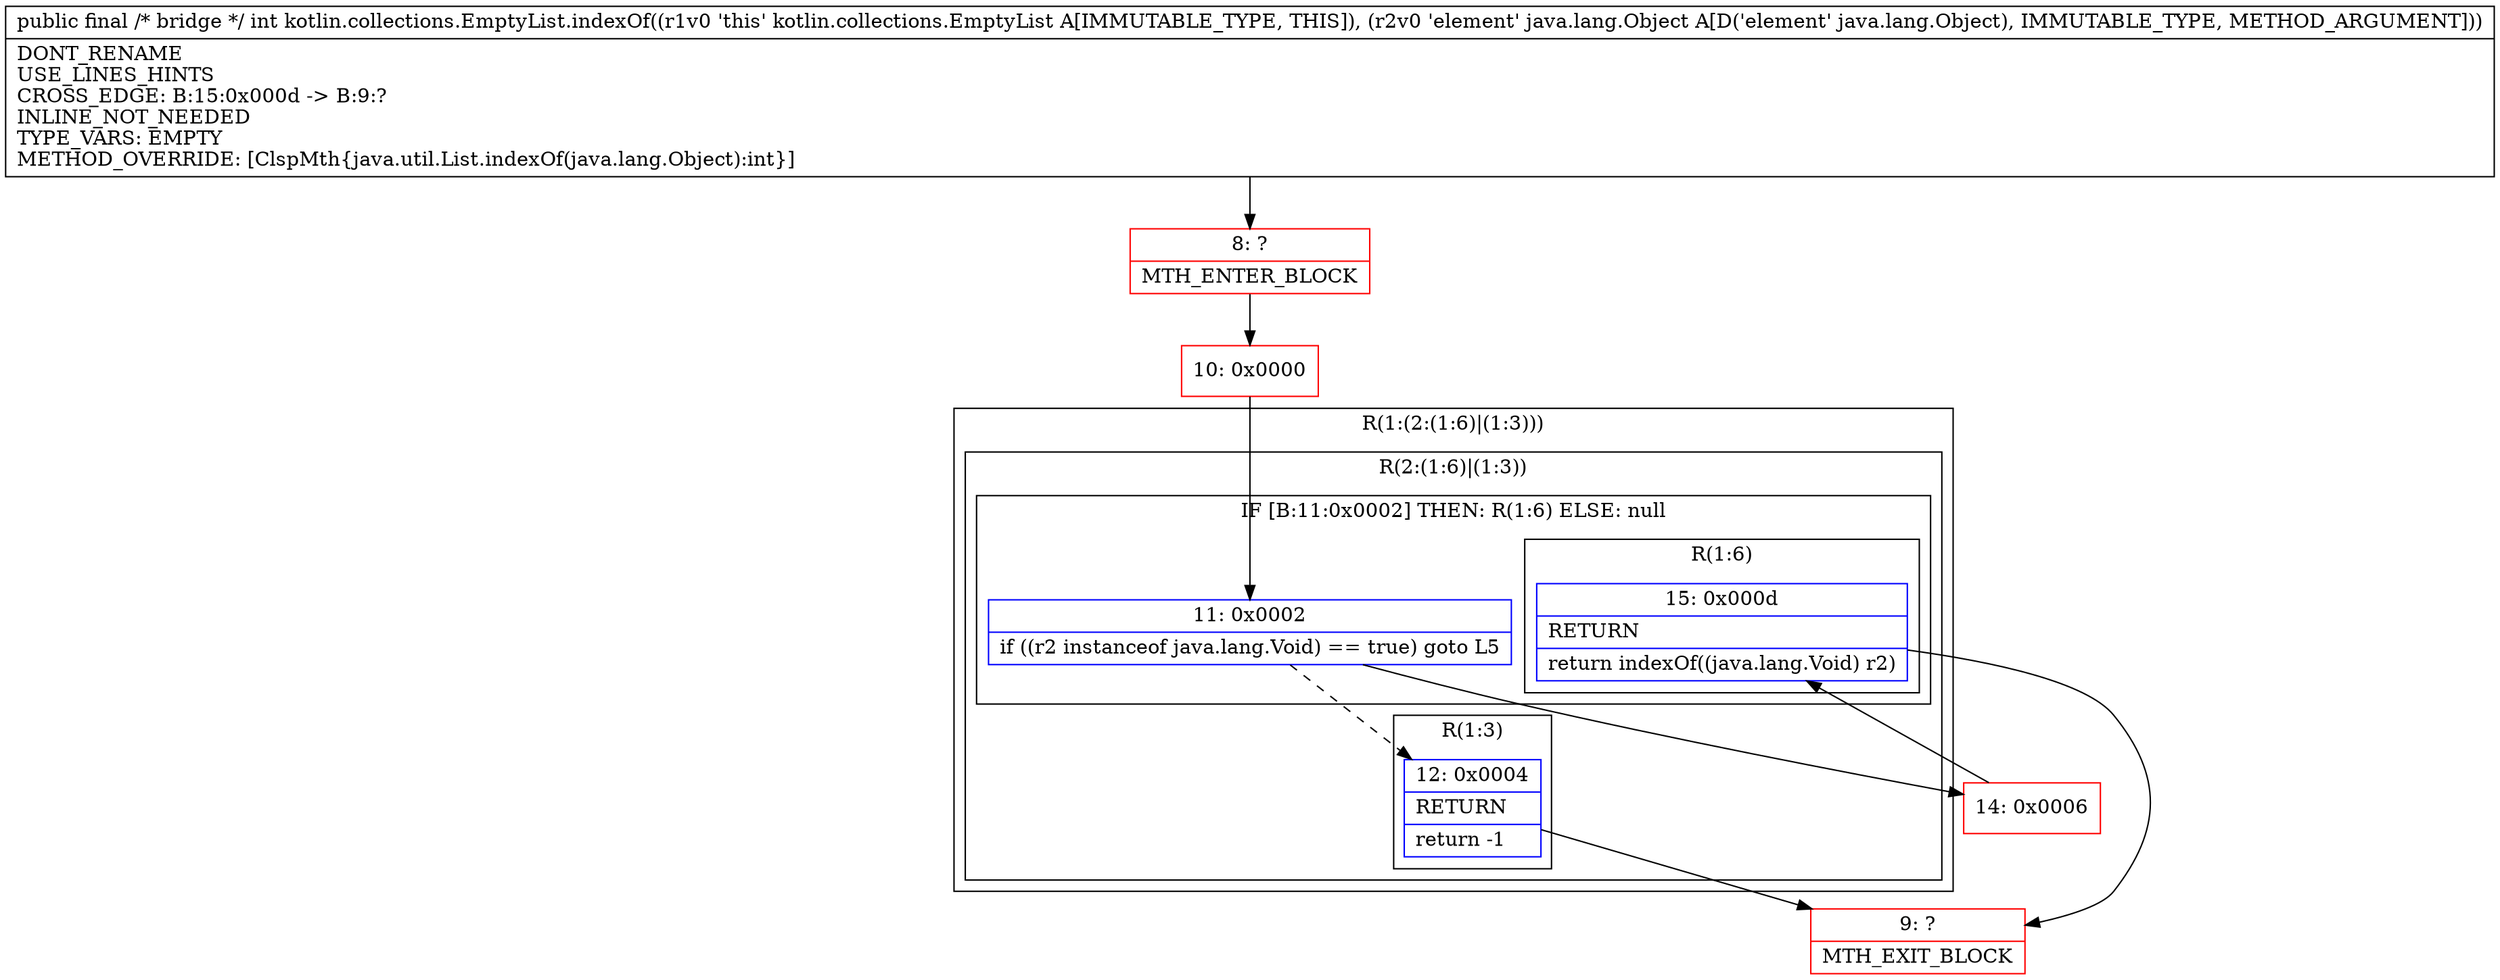 digraph "CFG forkotlin.collections.EmptyList.indexOf(Ljava\/lang\/Object;)I" {
subgraph cluster_Region_1184144432 {
label = "R(1:(2:(1:6)|(1:3)))";
node [shape=record,color=blue];
subgraph cluster_Region_1533127763 {
label = "R(2:(1:6)|(1:3))";
node [shape=record,color=blue];
subgraph cluster_IfRegion_1472570012 {
label = "IF [B:11:0x0002] THEN: R(1:6) ELSE: null";
node [shape=record,color=blue];
Node_11 [shape=record,label="{11\:\ 0x0002|if ((r2 instanceof java.lang.Void) == true) goto L5\l}"];
subgraph cluster_Region_1046626641 {
label = "R(1:6)";
node [shape=record,color=blue];
Node_15 [shape=record,label="{15\:\ 0x000d|RETURN\l|return indexOf((java.lang.Void) r2)\l}"];
}
}
subgraph cluster_Region_1551183793 {
label = "R(1:3)";
node [shape=record,color=blue];
Node_12 [shape=record,label="{12\:\ 0x0004|RETURN\l|return \-1\l}"];
}
}
}
Node_8 [shape=record,color=red,label="{8\:\ ?|MTH_ENTER_BLOCK\l}"];
Node_10 [shape=record,color=red,label="{10\:\ 0x0000}"];
Node_9 [shape=record,color=red,label="{9\:\ ?|MTH_EXIT_BLOCK\l}"];
Node_14 [shape=record,color=red,label="{14\:\ 0x0006}"];
MethodNode[shape=record,label="{public final \/* bridge *\/ int kotlin.collections.EmptyList.indexOf((r1v0 'this' kotlin.collections.EmptyList A[IMMUTABLE_TYPE, THIS]), (r2v0 'element' java.lang.Object A[D('element' java.lang.Object), IMMUTABLE_TYPE, METHOD_ARGUMENT]))  | DONT_RENAME\lUSE_LINES_HINTS\lCROSS_EDGE: B:15:0x000d \-\> B:9:?\lINLINE_NOT_NEEDED\lTYPE_VARS: EMPTY\lMETHOD_OVERRIDE: [ClspMth\{java.util.List.indexOf(java.lang.Object):int\}]\l}"];
MethodNode -> Node_8;Node_11 -> Node_12[style=dashed];
Node_11 -> Node_14;
Node_15 -> Node_9;
Node_12 -> Node_9;
Node_8 -> Node_10;
Node_10 -> Node_11;
Node_14 -> Node_15;
}

